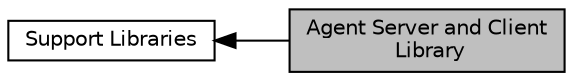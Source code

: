 digraph "Agent Server and Client Library"
{
  edge [fontname="Helvetica",fontsize="10",labelfontname="Helvetica",labelfontsize="10"];
  node [fontname="Helvetica",fontsize="10",shape=record];
  rankdir=LR;
  Node1 [label="Support Libraries",height=0.2,width=0.4,color="black", fillcolor="white", style="filled",URL="$group__support.html"];
  Node0 [label="Agent Server and Client\l Library",height=0.2,width=0.4,color="black", fillcolor="grey75", style="filled", fontcolor="black"];
  Node1->Node0 [shape=plaintext, dir="back", style="solid"];
}
